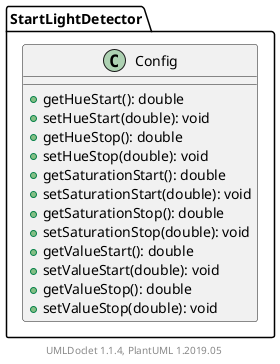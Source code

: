 @startuml

    class StartLightDetector.Config [[StartLightDetector.Config.html]] {
        +getHueStart(): double
        +setHueStart(double): void
        +getHueStop(): double
        +setHueStop(double): void
        +getSaturationStart(): double
        +setSaturationStart(double): void
        +getSaturationStop(): double
        +setSaturationStop(double): void
        +getValueStart(): double
        +setValueStart(double): void
        +getValueStop(): double
        +setValueStop(double): void
    }


    center footer UMLDoclet 1.1.4, PlantUML 1.2019.05
@enduml
